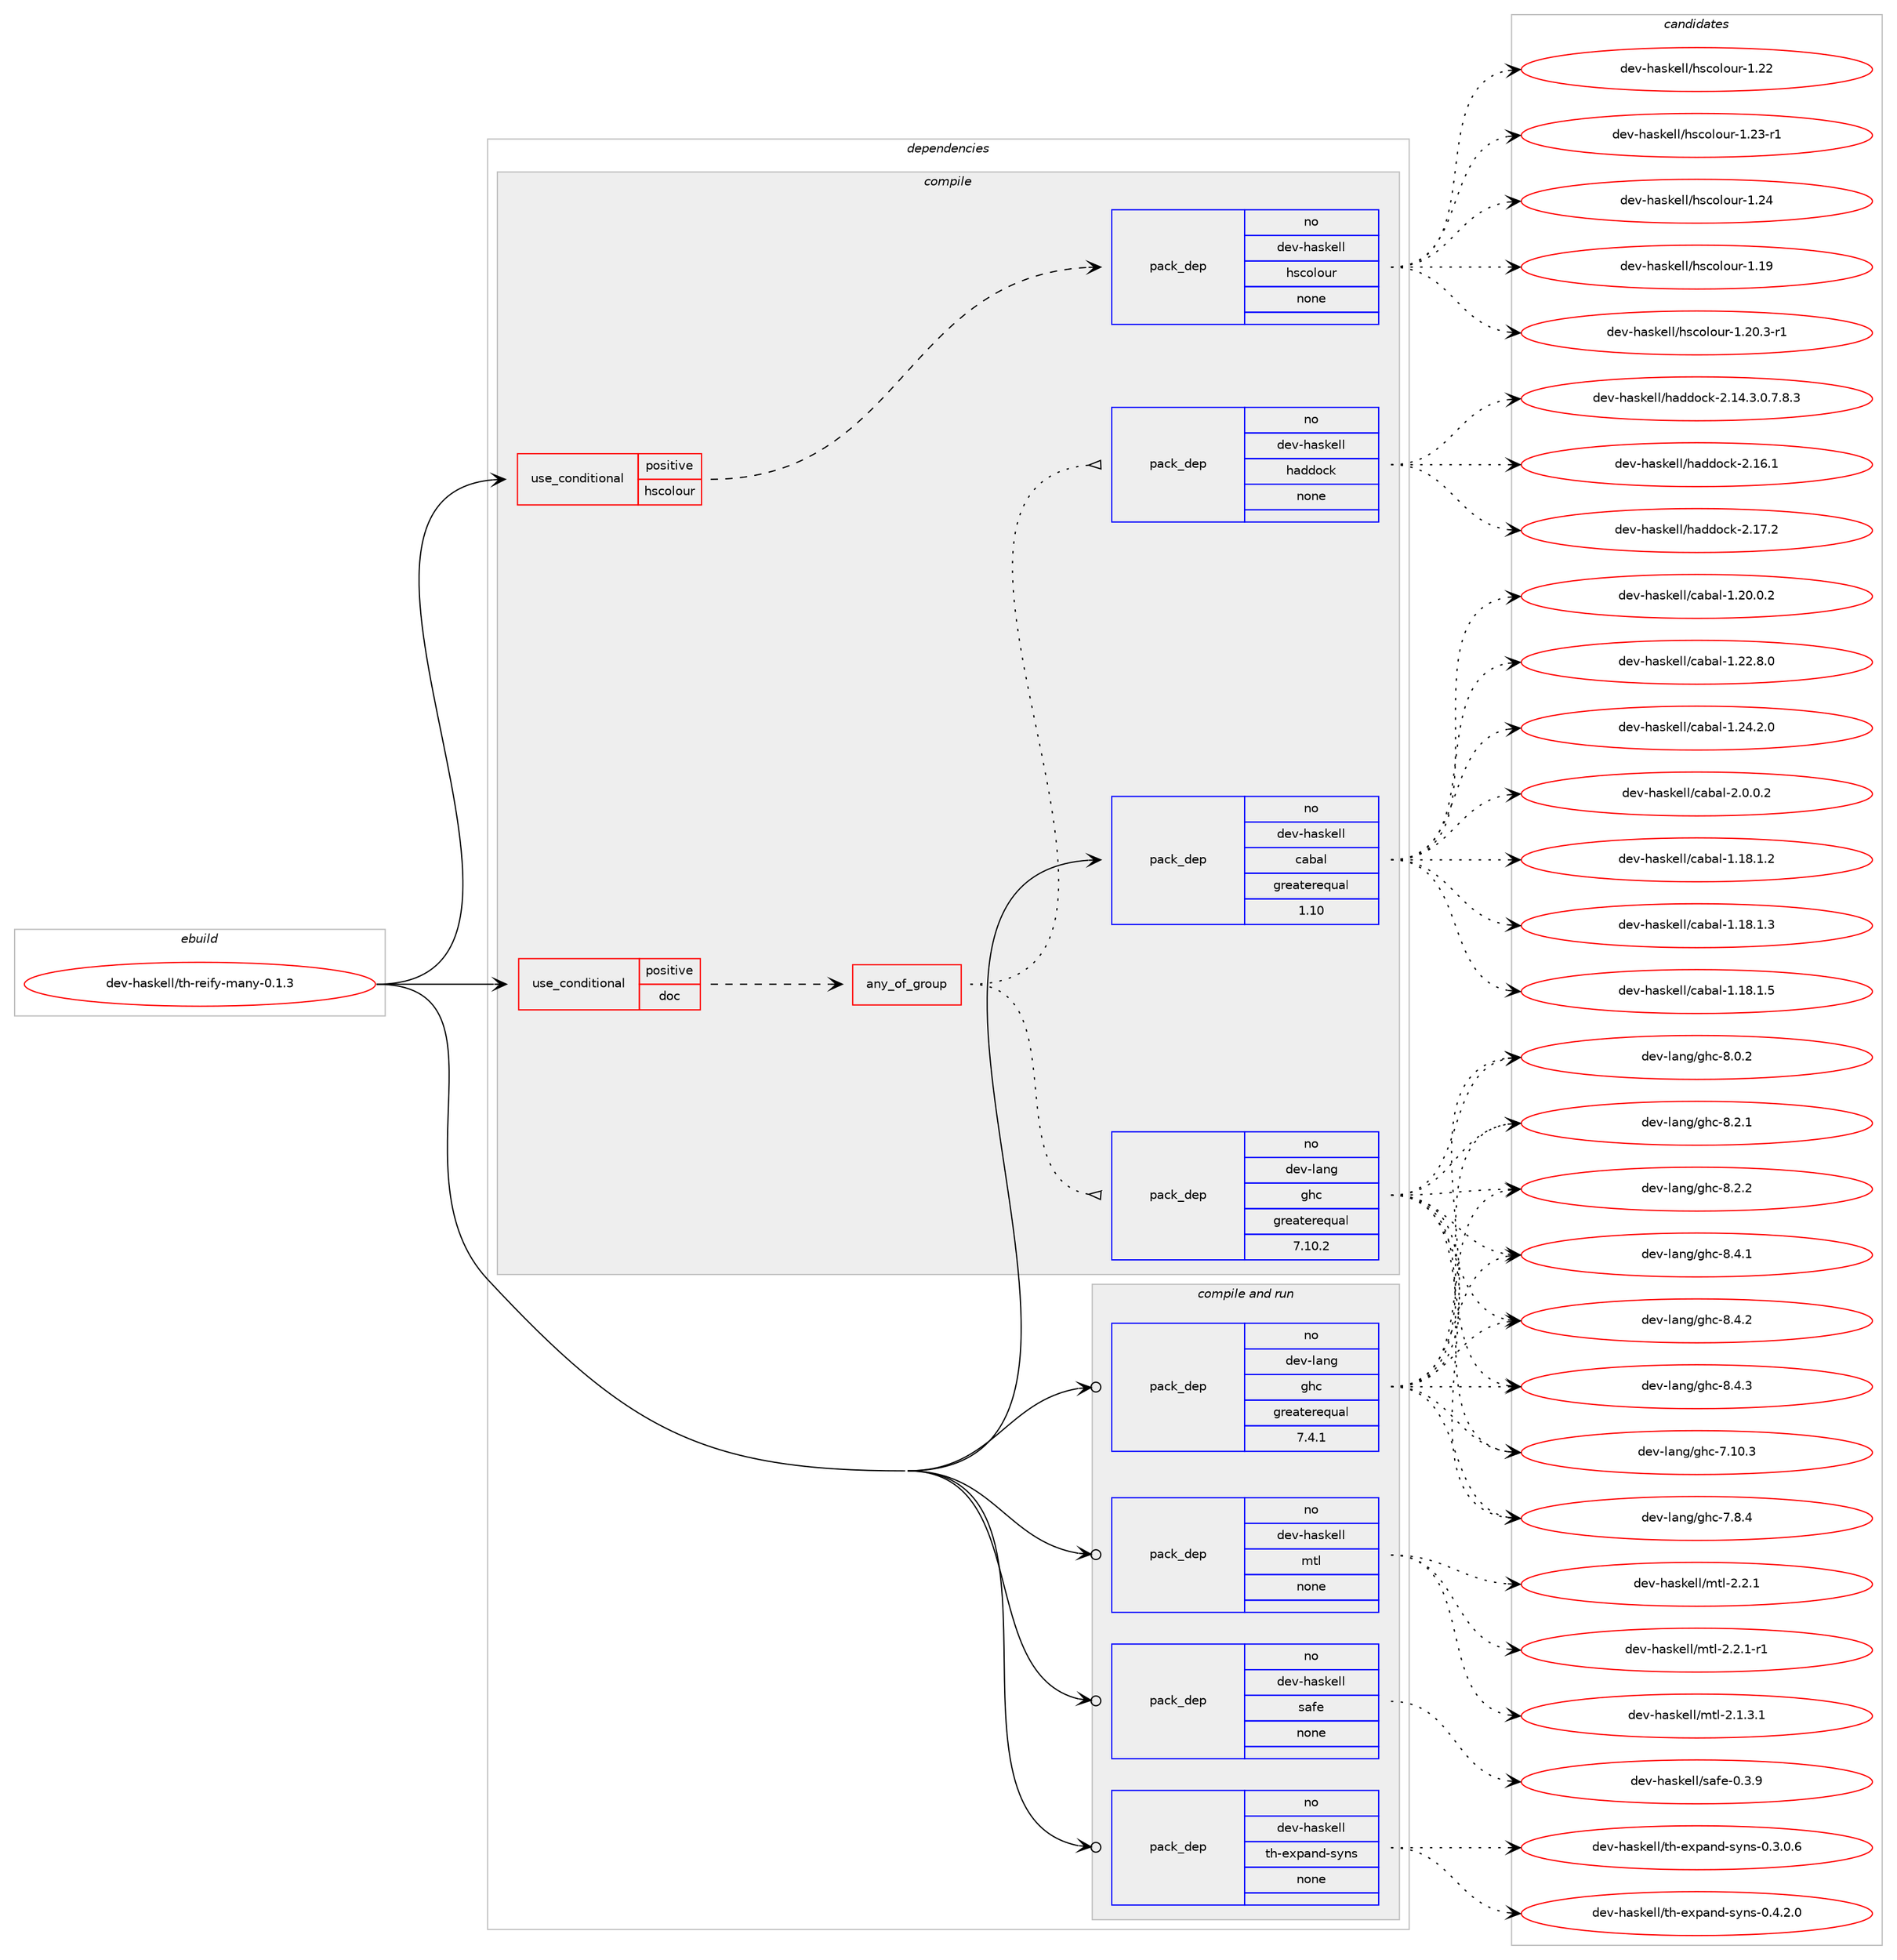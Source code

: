 digraph prolog {

# *************
# Graph options
# *************

newrank=true;
concentrate=true;
compound=true;
graph [rankdir=LR,fontname=Helvetica,fontsize=10,ranksep=1.5];#, ranksep=2.5, nodesep=0.2];
edge  [arrowhead=vee];
node  [fontname=Helvetica,fontsize=10];

# **********
# The ebuild
# **********

subgraph cluster_leftcol {
color=gray;
rank=same;
label=<<i>ebuild</i>>;
id [label="dev-haskell/th-reify-many-0.1.3", color=red, width=4, href="../dev-haskell/th-reify-many-0.1.3.svg"];
}

# ****************
# The dependencies
# ****************

subgraph cluster_midcol {
color=gray;
label=<<i>dependencies</i>>;
subgraph cluster_compile {
fillcolor="#eeeeee";
style=filled;
label=<<i>compile</i>>;
subgraph cond361797 {
dependency1346105 [label=<<TABLE BORDER="0" CELLBORDER="1" CELLSPACING="0" CELLPADDING="4"><TR><TD ROWSPAN="3" CELLPADDING="10">use_conditional</TD></TR><TR><TD>positive</TD></TR><TR><TD>doc</TD></TR></TABLE>>, shape=none, color=red];
subgraph any21674 {
dependency1346106 [label=<<TABLE BORDER="0" CELLBORDER="1" CELLSPACING="0" CELLPADDING="4"><TR><TD CELLPADDING="10">any_of_group</TD></TR></TABLE>>, shape=none, color=red];subgraph pack962082 {
dependency1346107 [label=<<TABLE BORDER="0" CELLBORDER="1" CELLSPACING="0" CELLPADDING="4" WIDTH="220"><TR><TD ROWSPAN="6" CELLPADDING="30">pack_dep</TD></TR><TR><TD WIDTH="110">no</TD></TR><TR><TD>dev-haskell</TD></TR><TR><TD>haddock</TD></TR><TR><TD>none</TD></TR><TR><TD></TD></TR></TABLE>>, shape=none, color=blue];
}
dependency1346106:e -> dependency1346107:w [weight=20,style="dotted",arrowhead="oinv"];
subgraph pack962083 {
dependency1346108 [label=<<TABLE BORDER="0" CELLBORDER="1" CELLSPACING="0" CELLPADDING="4" WIDTH="220"><TR><TD ROWSPAN="6" CELLPADDING="30">pack_dep</TD></TR><TR><TD WIDTH="110">no</TD></TR><TR><TD>dev-lang</TD></TR><TR><TD>ghc</TD></TR><TR><TD>greaterequal</TD></TR><TR><TD>7.10.2</TD></TR></TABLE>>, shape=none, color=blue];
}
dependency1346106:e -> dependency1346108:w [weight=20,style="dotted",arrowhead="oinv"];
}
dependency1346105:e -> dependency1346106:w [weight=20,style="dashed",arrowhead="vee"];
}
id:e -> dependency1346105:w [weight=20,style="solid",arrowhead="vee"];
subgraph cond361798 {
dependency1346109 [label=<<TABLE BORDER="0" CELLBORDER="1" CELLSPACING="0" CELLPADDING="4"><TR><TD ROWSPAN="3" CELLPADDING="10">use_conditional</TD></TR><TR><TD>positive</TD></TR><TR><TD>hscolour</TD></TR></TABLE>>, shape=none, color=red];
subgraph pack962084 {
dependency1346110 [label=<<TABLE BORDER="0" CELLBORDER="1" CELLSPACING="0" CELLPADDING="4" WIDTH="220"><TR><TD ROWSPAN="6" CELLPADDING="30">pack_dep</TD></TR><TR><TD WIDTH="110">no</TD></TR><TR><TD>dev-haskell</TD></TR><TR><TD>hscolour</TD></TR><TR><TD>none</TD></TR><TR><TD></TD></TR></TABLE>>, shape=none, color=blue];
}
dependency1346109:e -> dependency1346110:w [weight=20,style="dashed",arrowhead="vee"];
}
id:e -> dependency1346109:w [weight=20,style="solid",arrowhead="vee"];
subgraph pack962085 {
dependency1346111 [label=<<TABLE BORDER="0" CELLBORDER="1" CELLSPACING="0" CELLPADDING="4" WIDTH="220"><TR><TD ROWSPAN="6" CELLPADDING="30">pack_dep</TD></TR><TR><TD WIDTH="110">no</TD></TR><TR><TD>dev-haskell</TD></TR><TR><TD>cabal</TD></TR><TR><TD>greaterequal</TD></TR><TR><TD>1.10</TD></TR></TABLE>>, shape=none, color=blue];
}
id:e -> dependency1346111:w [weight=20,style="solid",arrowhead="vee"];
}
subgraph cluster_compileandrun {
fillcolor="#eeeeee";
style=filled;
label=<<i>compile and run</i>>;
subgraph pack962086 {
dependency1346112 [label=<<TABLE BORDER="0" CELLBORDER="1" CELLSPACING="0" CELLPADDING="4" WIDTH="220"><TR><TD ROWSPAN="6" CELLPADDING="30">pack_dep</TD></TR><TR><TD WIDTH="110">no</TD></TR><TR><TD>dev-haskell</TD></TR><TR><TD>mtl</TD></TR><TR><TD>none</TD></TR><TR><TD></TD></TR></TABLE>>, shape=none, color=blue];
}
id:e -> dependency1346112:w [weight=20,style="solid",arrowhead="odotvee"];
subgraph pack962087 {
dependency1346113 [label=<<TABLE BORDER="0" CELLBORDER="1" CELLSPACING="0" CELLPADDING="4" WIDTH="220"><TR><TD ROWSPAN="6" CELLPADDING="30">pack_dep</TD></TR><TR><TD WIDTH="110">no</TD></TR><TR><TD>dev-haskell</TD></TR><TR><TD>safe</TD></TR><TR><TD>none</TD></TR><TR><TD></TD></TR></TABLE>>, shape=none, color=blue];
}
id:e -> dependency1346113:w [weight=20,style="solid",arrowhead="odotvee"];
subgraph pack962088 {
dependency1346114 [label=<<TABLE BORDER="0" CELLBORDER="1" CELLSPACING="0" CELLPADDING="4" WIDTH="220"><TR><TD ROWSPAN="6" CELLPADDING="30">pack_dep</TD></TR><TR><TD WIDTH="110">no</TD></TR><TR><TD>dev-haskell</TD></TR><TR><TD>th-expand-syns</TD></TR><TR><TD>none</TD></TR><TR><TD></TD></TR></TABLE>>, shape=none, color=blue];
}
id:e -> dependency1346114:w [weight=20,style="solid",arrowhead="odotvee"];
subgraph pack962089 {
dependency1346115 [label=<<TABLE BORDER="0" CELLBORDER="1" CELLSPACING="0" CELLPADDING="4" WIDTH="220"><TR><TD ROWSPAN="6" CELLPADDING="30">pack_dep</TD></TR><TR><TD WIDTH="110">no</TD></TR><TR><TD>dev-lang</TD></TR><TR><TD>ghc</TD></TR><TR><TD>greaterequal</TD></TR><TR><TD>7.4.1</TD></TR></TABLE>>, shape=none, color=blue];
}
id:e -> dependency1346115:w [weight=20,style="solid",arrowhead="odotvee"];
}
subgraph cluster_run {
fillcolor="#eeeeee";
style=filled;
label=<<i>run</i>>;
}
}

# **************
# The candidates
# **************

subgraph cluster_choices {
rank=same;
color=gray;
label=<<i>candidates</i>>;

subgraph choice962082 {
color=black;
nodesep=1;
choice1001011184510497115107101108108471049710010011199107455046495246514648465546564651 [label="dev-haskell/haddock-2.14.3.0.7.8.3", color=red, width=4,href="../dev-haskell/haddock-2.14.3.0.7.8.3.svg"];
choice100101118451049711510710110810847104971001001119910745504649544649 [label="dev-haskell/haddock-2.16.1", color=red, width=4,href="../dev-haskell/haddock-2.16.1.svg"];
choice100101118451049711510710110810847104971001001119910745504649554650 [label="dev-haskell/haddock-2.17.2", color=red, width=4,href="../dev-haskell/haddock-2.17.2.svg"];
dependency1346107:e -> choice1001011184510497115107101108108471049710010011199107455046495246514648465546564651:w [style=dotted,weight="100"];
dependency1346107:e -> choice100101118451049711510710110810847104971001001119910745504649544649:w [style=dotted,weight="100"];
dependency1346107:e -> choice100101118451049711510710110810847104971001001119910745504649554650:w [style=dotted,weight="100"];
}
subgraph choice962083 {
color=black;
nodesep=1;
choice1001011184510897110103471031049945554649484651 [label="dev-lang/ghc-7.10.3", color=red, width=4,href="../dev-lang/ghc-7.10.3.svg"];
choice10010111845108971101034710310499455546564652 [label="dev-lang/ghc-7.8.4", color=red, width=4,href="../dev-lang/ghc-7.8.4.svg"];
choice10010111845108971101034710310499455646484650 [label="dev-lang/ghc-8.0.2", color=red, width=4,href="../dev-lang/ghc-8.0.2.svg"];
choice10010111845108971101034710310499455646504649 [label="dev-lang/ghc-8.2.1", color=red, width=4,href="../dev-lang/ghc-8.2.1.svg"];
choice10010111845108971101034710310499455646504650 [label="dev-lang/ghc-8.2.2", color=red, width=4,href="../dev-lang/ghc-8.2.2.svg"];
choice10010111845108971101034710310499455646524649 [label="dev-lang/ghc-8.4.1", color=red, width=4,href="../dev-lang/ghc-8.4.1.svg"];
choice10010111845108971101034710310499455646524650 [label="dev-lang/ghc-8.4.2", color=red, width=4,href="../dev-lang/ghc-8.4.2.svg"];
choice10010111845108971101034710310499455646524651 [label="dev-lang/ghc-8.4.3", color=red, width=4,href="../dev-lang/ghc-8.4.3.svg"];
dependency1346108:e -> choice1001011184510897110103471031049945554649484651:w [style=dotted,weight="100"];
dependency1346108:e -> choice10010111845108971101034710310499455546564652:w [style=dotted,weight="100"];
dependency1346108:e -> choice10010111845108971101034710310499455646484650:w [style=dotted,weight="100"];
dependency1346108:e -> choice10010111845108971101034710310499455646504649:w [style=dotted,weight="100"];
dependency1346108:e -> choice10010111845108971101034710310499455646504650:w [style=dotted,weight="100"];
dependency1346108:e -> choice10010111845108971101034710310499455646524649:w [style=dotted,weight="100"];
dependency1346108:e -> choice10010111845108971101034710310499455646524650:w [style=dotted,weight="100"];
dependency1346108:e -> choice10010111845108971101034710310499455646524651:w [style=dotted,weight="100"];
}
subgraph choice962084 {
color=black;
nodesep=1;
choice100101118451049711510710110810847104115991111081111171144549464957 [label="dev-haskell/hscolour-1.19", color=red, width=4,href="../dev-haskell/hscolour-1.19.svg"];
choice10010111845104971151071011081084710411599111108111117114454946504846514511449 [label="dev-haskell/hscolour-1.20.3-r1", color=red, width=4,href="../dev-haskell/hscolour-1.20.3-r1.svg"];
choice100101118451049711510710110810847104115991111081111171144549465050 [label="dev-haskell/hscolour-1.22", color=red, width=4,href="../dev-haskell/hscolour-1.22.svg"];
choice1001011184510497115107101108108471041159911110811111711445494650514511449 [label="dev-haskell/hscolour-1.23-r1", color=red, width=4,href="../dev-haskell/hscolour-1.23-r1.svg"];
choice100101118451049711510710110810847104115991111081111171144549465052 [label="dev-haskell/hscolour-1.24", color=red, width=4,href="../dev-haskell/hscolour-1.24.svg"];
dependency1346110:e -> choice100101118451049711510710110810847104115991111081111171144549464957:w [style=dotted,weight="100"];
dependency1346110:e -> choice10010111845104971151071011081084710411599111108111117114454946504846514511449:w [style=dotted,weight="100"];
dependency1346110:e -> choice100101118451049711510710110810847104115991111081111171144549465050:w [style=dotted,weight="100"];
dependency1346110:e -> choice1001011184510497115107101108108471041159911110811111711445494650514511449:w [style=dotted,weight="100"];
dependency1346110:e -> choice100101118451049711510710110810847104115991111081111171144549465052:w [style=dotted,weight="100"];
}
subgraph choice962085 {
color=black;
nodesep=1;
choice10010111845104971151071011081084799979897108454946495646494650 [label="dev-haskell/cabal-1.18.1.2", color=red, width=4,href="../dev-haskell/cabal-1.18.1.2.svg"];
choice10010111845104971151071011081084799979897108454946495646494651 [label="dev-haskell/cabal-1.18.1.3", color=red, width=4,href="../dev-haskell/cabal-1.18.1.3.svg"];
choice10010111845104971151071011081084799979897108454946495646494653 [label="dev-haskell/cabal-1.18.1.5", color=red, width=4,href="../dev-haskell/cabal-1.18.1.5.svg"];
choice10010111845104971151071011081084799979897108454946504846484650 [label="dev-haskell/cabal-1.20.0.2", color=red, width=4,href="../dev-haskell/cabal-1.20.0.2.svg"];
choice10010111845104971151071011081084799979897108454946505046564648 [label="dev-haskell/cabal-1.22.8.0", color=red, width=4,href="../dev-haskell/cabal-1.22.8.0.svg"];
choice10010111845104971151071011081084799979897108454946505246504648 [label="dev-haskell/cabal-1.24.2.0", color=red, width=4,href="../dev-haskell/cabal-1.24.2.0.svg"];
choice100101118451049711510710110810847999798971084550464846484650 [label="dev-haskell/cabal-2.0.0.2", color=red, width=4,href="../dev-haskell/cabal-2.0.0.2.svg"];
dependency1346111:e -> choice10010111845104971151071011081084799979897108454946495646494650:w [style=dotted,weight="100"];
dependency1346111:e -> choice10010111845104971151071011081084799979897108454946495646494651:w [style=dotted,weight="100"];
dependency1346111:e -> choice10010111845104971151071011081084799979897108454946495646494653:w [style=dotted,weight="100"];
dependency1346111:e -> choice10010111845104971151071011081084799979897108454946504846484650:w [style=dotted,weight="100"];
dependency1346111:e -> choice10010111845104971151071011081084799979897108454946505046564648:w [style=dotted,weight="100"];
dependency1346111:e -> choice10010111845104971151071011081084799979897108454946505246504648:w [style=dotted,weight="100"];
dependency1346111:e -> choice100101118451049711510710110810847999798971084550464846484650:w [style=dotted,weight="100"];
}
subgraph choice962086 {
color=black;
nodesep=1;
choice1001011184510497115107101108108471091161084550464946514649 [label="dev-haskell/mtl-2.1.3.1", color=red, width=4,href="../dev-haskell/mtl-2.1.3.1.svg"];
choice100101118451049711510710110810847109116108455046504649 [label="dev-haskell/mtl-2.2.1", color=red, width=4,href="../dev-haskell/mtl-2.2.1.svg"];
choice1001011184510497115107101108108471091161084550465046494511449 [label="dev-haskell/mtl-2.2.1-r1", color=red, width=4,href="../dev-haskell/mtl-2.2.1-r1.svg"];
dependency1346112:e -> choice1001011184510497115107101108108471091161084550464946514649:w [style=dotted,weight="100"];
dependency1346112:e -> choice100101118451049711510710110810847109116108455046504649:w [style=dotted,weight="100"];
dependency1346112:e -> choice1001011184510497115107101108108471091161084550465046494511449:w [style=dotted,weight="100"];
}
subgraph choice962087 {
color=black;
nodesep=1;
choice10010111845104971151071011081084711597102101454846514657 [label="dev-haskell/safe-0.3.9", color=red, width=4,href="../dev-haskell/safe-0.3.9.svg"];
dependency1346113:e -> choice10010111845104971151071011081084711597102101454846514657:w [style=dotted,weight="100"];
}
subgraph choice962088 {
color=black;
nodesep=1;
choice1001011184510497115107101108108471161044510112011297110100451151211101154548465146484654 [label="dev-haskell/th-expand-syns-0.3.0.6", color=red, width=4,href="../dev-haskell/th-expand-syns-0.3.0.6.svg"];
choice1001011184510497115107101108108471161044510112011297110100451151211101154548465246504648 [label="dev-haskell/th-expand-syns-0.4.2.0", color=red, width=4,href="../dev-haskell/th-expand-syns-0.4.2.0.svg"];
dependency1346114:e -> choice1001011184510497115107101108108471161044510112011297110100451151211101154548465146484654:w [style=dotted,weight="100"];
dependency1346114:e -> choice1001011184510497115107101108108471161044510112011297110100451151211101154548465246504648:w [style=dotted,weight="100"];
}
subgraph choice962089 {
color=black;
nodesep=1;
choice1001011184510897110103471031049945554649484651 [label="dev-lang/ghc-7.10.3", color=red, width=4,href="../dev-lang/ghc-7.10.3.svg"];
choice10010111845108971101034710310499455546564652 [label="dev-lang/ghc-7.8.4", color=red, width=4,href="../dev-lang/ghc-7.8.4.svg"];
choice10010111845108971101034710310499455646484650 [label="dev-lang/ghc-8.0.2", color=red, width=4,href="../dev-lang/ghc-8.0.2.svg"];
choice10010111845108971101034710310499455646504649 [label="dev-lang/ghc-8.2.1", color=red, width=4,href="../dev-lang/ghc-8.2.1.svg"];
choice10010111845108971101034710310499455646504650 [label="dev-lang/ghc-8.2.2", color=red, width=4,href="../dev-lang/ghc-8.2.2.svg"];
choice10010111845108971101034710310499455646524649 [label="dev-lang/ghc-8.4.1", color=red, width=4,href="../dev-lang/ghc-8.4.1.svg"];
choice10010111845108971101034710310499455646524650 [label="dev-lang/ghc-8.4.2", color=red, width=4,href="../dev-lang/ghc-8.4.2.svg"];
choice10010111845108971101034710310499455646524651 [label="dev-lang/ghc-8.4.3", color=red, width=4,href="../dev-lang/ghc-8.4.3.svg"];
dependency1346115:e -> choice1001011184510897110103471031049945554649484651:w [style=dotted,weight="100"];
dependency1346115:e -> choice10010111845108971101034710310499455546564652:w [style=dotted,weight="100"];
dependency1346115:e -> choice10010111845108971101034710310499455646484650:w [style=dotted,weight="100"];
dependency1346115:e -> choice10010111845108971101034710310499455646504649:w [style=dotted,weight="100"];
dependency1346115:e -> choice10010111845108971101034710310499455646504650:w [style=dotted,weight="100"];
dependency1346115:e -> choice10010111845108971101034710310499455646524649:w [style=dotted,weight="100"];
dependency1346115:e -> choice10010111845108971101034710310499455646524650:w [style=dotted,weight="100"];
dependency1346115:e -> choice10010111845108971101034710310499455646524651:w [style=dotted,weight="100"];
}
}

}
